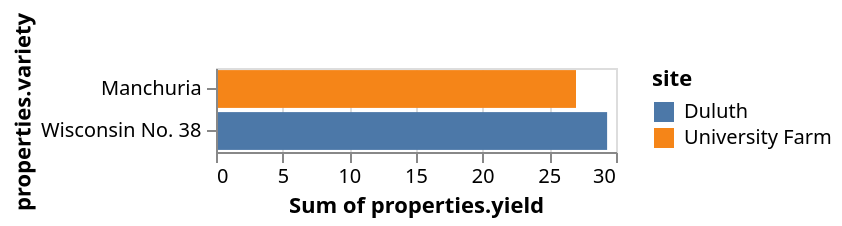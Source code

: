 {
  "$schema": "https://vega.github.io/schema/vega/v4.json",
  "autosize": "pad",
  "padding": 5,
  "width": 200,
  "style": "cell",
  "data": [
    {
      "name": "source_0",
      "values": {
        "features": [
          {
            "properties": {
              "variety": "Manchuria",
              "yield": 27,
              "site": "University Farm"
            }
          },
          {
            "properties": {
              "variety": "Wisconsin No. 38",
              "yield": 29.33333,
              "site": "Duluth"
            }
          }
        ],
        "type": "FeatureCollection"
      },
      "format": {"type": "json", "property": "features"}
    },
    {
      "name": "data_0",
      "source": "source_0",
      "transform": [
        {
          "type": "formula",
          "expr": "datum[\"properties\"] && datum[\"properties\"][\"variety\"]",
          "as": "properties.variety"
        },
        {
          "type": "formula",
          "expr": "datum[\"properties\"] && datum[\"properties\"][\"yield\"]",
          "as": "properties.yield"
        },
        {
          "type": "formula",
          "expr": "datum[\"properties\"] && datum[\"properties\"][\"site\"]",
          "as": "properties.site"
        },
        {
          "type": "aggregate",
          "groupby": ["properties\\.variety", "properties\\.site"],
          "ops": ["sum"],
          "fields": ["properties\\.yield"],
          "as": ["sum_properties.yield"]
        },
        {
          "type": "stack",
          "groupby": ["properties\\.variety"],
          "field": "sum_properties\\.yield",
          "sort": {"field": ["properties\\.site"], "order": ["descending"]},
          "as": ["sum_properties.yield_start", "sum_properties.yield_end"],
          "offset": "zero"
        }
      ]
    }
  ],
  "signals": [
    {"name": "y_step", "value": 21},
    {
      "name": "height",
      "update": "bandspace(domain('y').length, 0.1, 0.05) * y_step"
    }
  ],
  "marks": [
    {
      "name": "marks",
      "type": "rect",
      "style": ["bar"],
      "from": {"data": "data_0"},
      "encode": {
        "update": {
          "fill": [
            {
              "test": "datum[\"sum_properties.yield\"] === null || isNaN(datum[\"sum_properties.yield\"])",
              "value": null
            },
            {"scale": "color", "field": "properties\\.site"}
          ],
          "tooltip": {
            "signal": "{\"Sum of properties.yield\": format(datum[\"sum_properties.yield\"], \"\"), \"properties.variety\": ''+datum[\"properties.variety\"], \"site\": ''+datum[\"properties.site\"]}"
          },
          "x": {"scale": "x", "field": "sum_properties\\.yield_end"},
          "x2": {"scale": "x", "field": "sum_properties\\.yield_start"},
          "y": {"scale": "y", "field": "properties\\.variety"},
          "height": {"scale": "y", "band": true}
        }
      }
    }
  ],
  "scales": [
    {
      "name": "x",
      "type": "linear",
      "domain": {
        "data": "data_0",
        "fields": ["sum_properties\\.yield_start", "sum_properties\\.yield_end"]
      },
      "range": [0, {"signal": "width"}],
      "nice": true,
      "zero": true
    },
    {
      "name": "y",
      "type": "band",
      "domain": {
        "data": "data_0",
        "field": "properties\\.variety",
        "sort": true
      },
      "range": {"step": {"signal": "y_step"}},
      "paddingInner": 0.1,
      "paddingOuter": 0.05
    },
    {
      "name": "color",
      "type": "ordinal",
      "domain": {"data": "data_0", "field": "properties\\.site", "sort": true},
      "range": "category"
    }
  ],
  "axes": [
    {
      "scale": "x",
      "orient": "bottom",
      "grid": false,
      "title": "Sum of properties.yield",
      "labelFlush": true,
      "labelOverlap": true,
      "tickCount": {"signal": "ceil(width/40)"},
      "zindex": 1
    },
    {
      "scale": "x",
      "orient": "bottom",
      "gridScale": "y",
      "grid": true,
      "tickCount": {"signal": "ceil(width/40)"},
      "domain": false,
      "labels": false,
      "maxExtent": 0,
      "minExtent": 0,
      "ticks": false,
      "zindex": 0
    },
    {
      "scale": "y",
      "orient": "left",
      "grid": false,
      "title": "properties.variety",
      "zindex": 1
    }
  ],
  "legends": [
    {
      "title": "site",
      "fill": "color",
      "gradientLength": {"signal": "clamp(height, 64, 200)"},
      "encode": {"symbols": {"update": {"shape": {"value": "square"}}}}
    }
  ],
  "config": {"axisY": {"minExtent": 30}}
}
